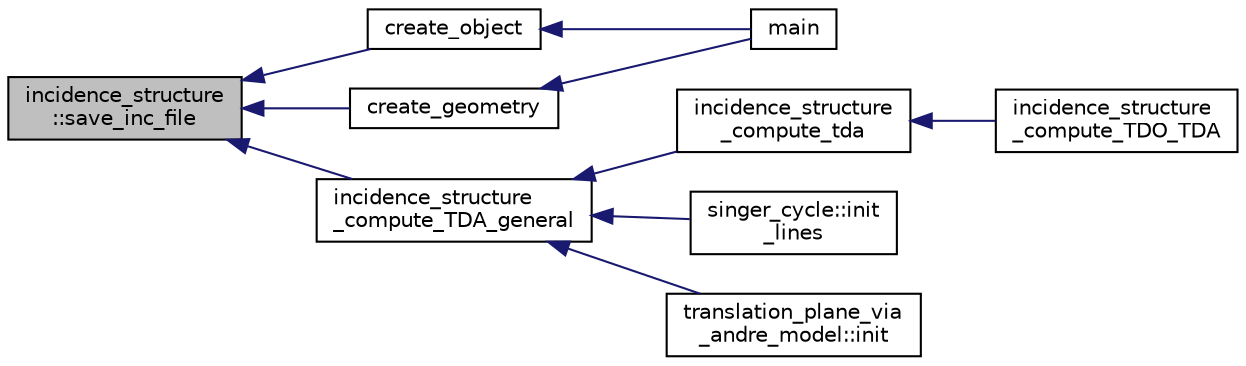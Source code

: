 digraph "incidence_structure::save_inc_file"
{
  edge [fontname="Helvetica",fontsize="10",labelfontname="Helvetica",labelfontsize="10"];
  node [fontname="Helvetica",fontsize="10",shape=record];
  rankdir="LR";
  Node7223 [label="incidence_structure\l::save_inc_file",height=0.2,width=0.4,color="black", fillcolor="grey75", style="filled", fontcolor="black"];
  Node7223 -> Node7224 [dir="back",color="midnightblue",fontsize="10",style="solid",fontname="Helvetica"];
  Node7224 [label="create_object",height=0.2,width=0.4,color="black", fillcolor="white", style="filled",URL="$de/d10/hamming_8_c.html#a290a0a0fa4965131997904ad9fe1840b"];
  Node7224 -> Node7225 [dir="back",color="midnightblue",fontsize="10",style="solid",fontname="Helvetica"];
  Node7225 [label="main",height=0.2,width=0.4,color="black", fillcolor="white", style="filled",URL="$de/d10/hamming_8_c.html#a3c04138a5bfe5d72780bb7e82a18e627"];
  Node7223 -> Node7226 [dir="back",color="midnightblue",fontsize="10",style="solid",fontname="Helvetica"];
  Node7226 [label="create_geometry",height=0.2,width=0.4,color="black", fillcolor="white", style="filled",URL="$de/d10/hamming_8_c.html#abb255fb19bad84799f04dcf4ffddb57b"];
  Node7226 -> Node7225 [dir="back",color="midnightblue",fontsize="10",style="solid",fontname="Helvetica"];
  Node7223 -> Node7227 [dir="back",color="midnightblue",fontsize="10",style="solid",fontname="Helvetica"];
  Node7227 [label="incidence_structure\l_compute_TDA_general",height=0.2,width=0.4,color="black", fillcolor="white", style="filled",URL="$df/d74/tl__geometry_8h.html#a21ab759f6e646f3fe703c17f39361448"];
  Node7227 -> Node7228 [dir="back",color="midnightblue",fontsize="10",style="solid",fontname="Helvetica"];
  Node7228 [label="incidence_structure\l_compute_tda",height=0.2,width=0.4,color="black", fillcolor="white", style="filled",URL="$df/d74/tl__geometry_8h.html#ab3a7584f120bbaf752a5bd831d3ebf72"];
  Node7228 -> Node7229 [dir="back",color="midnightblue",fontsize="10",style="solid",fontname="Helvetica"];
  Node7229 [label="incidence_structure\l_compute_TDO_TDA",height=0.2,width=0.4,color="black", fillcolor="white", style="filled",URL="$df/d74/tl__geometry_8h.html#a63d0e7a207e173b92c0e560df4d8e980"];
  Node7227 -> Node7230 [dir="back",color="midnightblue",fontsize="10",style="solid",fontname="Helvetica"];
  Node7230 [label="singer_cycle::init\l_lines",height=0.2,width=0.4,color="black", fillcolor="white", style="filled",URL="$d8/d13/classsinger__cycle.html#a817cbf613596d5db2cf5e926db8fa328"];
  Node7227 -> Node7231 [dir="back",color="midnightblue",fontsize="10",style="solid",fontname="Helvetica"];
  Node7231 [label="translation_plane_via\l_andre_model::init",height=0.2,width=0.4,color="black", fillcolor="white", style="filled",URL="$d1/dcc/classtranslation__plane__via__andre__model.html#adb424599de168ade331979a9218ee07b"];
}
